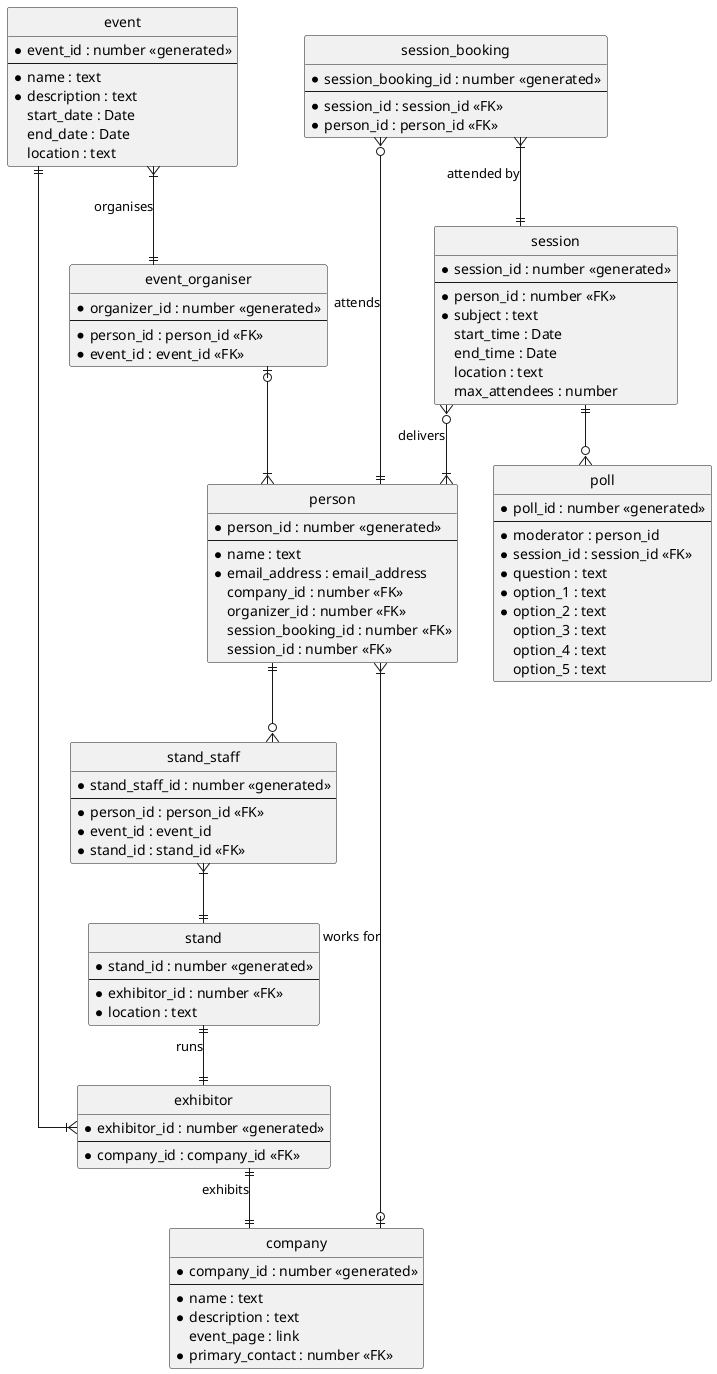 @startuml stu_bmi2

' hide the spot
hide circle

' avoid problems with angled crows feet
skinparam linetype ortho

entity event {
    * event_id : number <<generated>>
    --
    * name : text
    * description : text
    start_date : Date
    end_date : Date
    location : text   
}

entity company {
    * company_id : number <<generated>>
    --
    * name : text
    * description : text
    event_page : link
    * primary_contact : number <<FK>>
}

entity person {
    * person_id : number <<generated>>
    --
    * name : text
    * email_address : email_address
    company_id : number <<FK>>
    organizer_id : number <<FK>>
    session_booking_id : number <<FK>>
    session_id : number <<FK>>
}

entity event_organiser {
    * organizer_id : number <<generated>>
    --
    * person_id : person_id <<FK>>
    * event_id : event_id <<FK>>
}

entity exhibitor {
    * exhibitor_id : number <<generated>>
    --
    * company_id : company_id <<FK>>
}

entity stand {
    * stand_id : number <<generated>>
    --
    * exhibitor_id : number <<FK>>
    * location : text
}

entity stand_staff {
    * stand_staff_id : number <<generated>>
    --
    * person_id : person_id <<FK>>
    * event_id : event_id
    * stand_id : stand_id <<FK>>
}

entity session {
    * session_id : number <<generated>>
    --
    * person_id : number <<FK>>
    * subject : text
    start_time : Date
    end_time : Date
    location : text
    max_attendees : number
}

entity session_booking {
    * session_booking_id : number <<generated>>
    --
    * session_id : session_id <<FK>>
    * person_id : person_id <<FK>>
}

entity poll {
    * poll_id : number <<generated>>
    --
    * moderator : person_id
    * session_id : session_id <<FK>>
    * question : text
    * option_1 : text
    * option_2 : text
    option_3 : text
    option_4 : text
    option_5 : text
}

event }|--|| event_organiser : organises
event_organiser  |o--|{ person
person }|--o| company : works for
event ||--|{ exhibitor
stand ||--|| exhibitor : runs
session }o--|{ person : delivers
session ||--o{ poll
session_booking }o--|| person : attends
session_booking }|--|| session : attended by
exhibitor ||--|| company : exhibits
stand_staff }|--|| stand
person ||--o{ stand_staff
' note right on link
' A single person may staff multiple stands
' at multiple events
' end note


@enduml